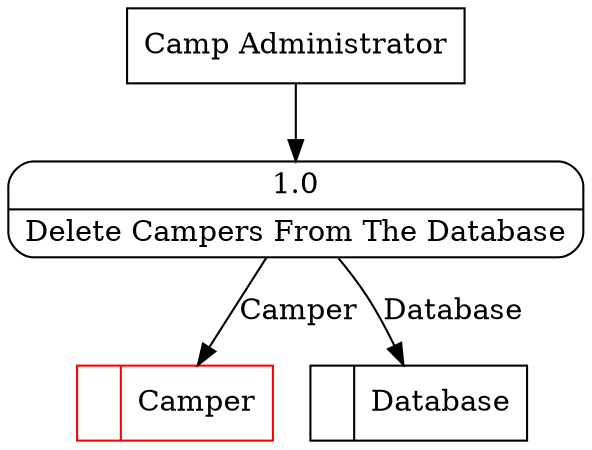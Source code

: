 digraph dfd2{ 
node[shape=record]
200 [label="<f0>  |<f1> Camper " color=red];
201 [label="<f0>  |<f1> Database " ];
202 [label="Camp Administrator" shape=box];
203 [label="{<f0> 1.0|<f1> Delete Campers From The Database }" shape=Mrecord];
202 -> 203
203 -> 200 [label="Camper"]
203 -> 201 [label="Database"]
}